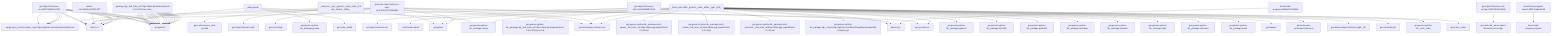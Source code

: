 graph TD
    app-mlperf-inference,d775cac873ee4231_(_reference,_rgat,_pytorch,_cuda,_valid,_r5.0-dev_default,_offline_) --> detect,os
    app-mlperf-inference,d775cac873ee4231_(_reference,_rgat,_pytorch,_cuda,_valid,_r5.0-dev_default,_offline_) --> get,sys-utils-cm
    app-mlperf-inference,d775cac873ee4231_(_reference,_rgat,_pytorch,_cuda,_valid,_r5.0-dev_default,_offline_) --> get,python
    get-mlperf-inference-src,4b57186581024797 --> detect,os
    get-mlperf-inference-src,4b57186581024797 --> get,python3
    get-mlperf-inference-src,4b57186581024797 --> get,git,repo,_branch.master,_repo.https://github.com/mlcommons/inference
    app-mlperf-inference,d775cac873ee4231_(_reference,_rgat,_pytorch,_cuda,_valid,_r5.0-dev_default,_offline_) --> get,mlcommons,inference,src
    get-mlperf-inference-src,4b57186581024797 --> detect,os
    get-mlperf-inference-src,4b57186581024797 --> get,python3
    get-mlperf-inference-src,4b57186581024797 --> get,git,repo,_branch.master,_repo.https://github.com/mlcommons/inference
    get-mlperf-inference-utils,e341e5f86d8342e5 --> get,mlperf,inference,src
    app-mlperf-inference,d775cac873ee4231_(_reference,_rgat,_pytorch,_cuda,_valid,_r5.0-dev_default,_offline_) --> get,mlperf,inference,utils
    get-cuda-devices,7a3ede4d3558427a_(_with-pycuda_) --> get,cuda,_toolkit
    get-cuda-devices,7a3ede4d3558427a_(_with-pycuda_) --> get,python3
    get-generic-python-lib,94b62a682bc44791_(_package.pycuda_) --> get,python3
    get-cuda-devices,7a3ede4d3558427a_(_with-pycuda_) --> get,generic-python-lib,_package.pycuda
    get-generic-python-lib,94b62a682bc44791_(_package.numpy_) --> get,python3
    get-cuda-devices,7a3ede4d3558427a_(_with-pycuda_) --> get,generic-python-lib,_package.numpy
    app-mlperf-inference,d775cac873ee4231_(_reference,_rgat,_pytorch,_cuda,_valid,_r5.0-dev_default,_offline_) --> get,cuda-devices,_with-pycuda
    app-mlperf-inference-mlcommons-python,ff149e9781fc4b65_(_batch_size.4096,_pytorch,_cuda,_offline,_rgat,_fp32_) --> detect,os
    detect-cpu,586c8a43320142f7 --> detect,os
    app-mlperf-inference-mlcommons-python,ff149e9781fc4b65_(_batch_size.4096,_pytorch,_cuda,_offline,_rgat,_fp32_) --> detect,cpu
    app-mlperf-inference-mlcommons-python,ff149e9781fc4b65_(_batch_size.4096,_pytorch,_cuda,_offline,_rgat,_fp32_) --> get,sys-utils-cm
    app-mlperf-inference-mlcommons-python,ff149e9781fc4b65_(_batch_size.4096,_pytorch,_cuda,_offline,_rgat,_fp32_) --> get,python
    app-mlperf-inference-mlcommons-python,ff149e9781fc4b65_(_batch_size.4096,_pytorch,_cuda,_offline,_rgat,_fp32_) --> get,cuda,_cudnn
    get-generic-python-lib,94b62a682bc44791_(_torch_cuda_) --> get,python3
    app-mlperf-inference-mlcommons-python,ff149e9781fc4b65_(_batch_size.4096,_pytorch,_cuda,_offline,_rgat,_fp32_) --> get,generic-python-lib,_torch_cuda
    app-mlperf-inference-mlcommons-python,ff149e9781fc4b65_(_batch_size.4096,_pytorch,_cuda,_offline,_rgat,_fp32_) --> get,ml-model,rgat
    app-mlperf-inference-mlcommons-python,ff149e9781fc4b65_(_batch_size.4096,_pytorch,_cuda,_offline,_rgat,_fp32_) --> get,dataset,mlperf,inference,igbh,_full
    generate-mlperf-inference-user-conf,3af4475745964b93 --> detect,os
    detect-cpu,586c8a43320142f7 --> detect,os
    generate-mlperf-inference-user-conf,3af4475745964b93 --> detect,cpu
    generate-mlperf-inference-user-conf,3af4475745964b93 --> get,python
    get-mlperf-inference-src,4b57186581024797 --> detect,os
    get-mlperf-inference-src,4b57186581024797 --> get,python3
    get-mlperf-inference-src,4b57186581024797 --> get,git,repo,_branch.master,_repo.https://github.com/mlcommons/inference
    generate-mlperf-inference-user-conf,3af4475745964b93 --> get,mlcommons,inference,src
    get-mlperf-inference-sut-configs,c2fbf72009e2445b --> get,cache,dir,_name.mlperf-inference-sut-configs
    generate-mlperf-inference-user-conf,3af4475745964b93 --> get,sut,configs
    app-mlperf-inference-mlcommons-python,ff149e9781fc4b65_(_batch_size.4096,_pytorch,_cuda,_offline,_rgat,_fp32_) --> generate,user-conf,mlperf,inference
    app-mlperf-inference-mlcommons-python,ff149e9781fc4b65_(_batch_size.4096,_pytorch,_cuda,_offline,_rgat,_fp32_) --> get,loadgen
    get-mlperf-inference-src,4b57186581024797 --> detect,os
    get-mlperf-inference-src,4b57186581024797 --> get,python3
    get-mlperf-inference-src,4b57186581024797 --> get,git,repo,_branch.master,_repo.https://github.com/mlcommons/inference
    app-mlperf-inference-mlcommons-python,ff149e9781fc4b65_(_batch_size.4096,_pytorch,_cuda,_offline,_rgat,_fp32_) --> get,mlcommons,inference,src
    app-mlperf-inference-mlcommons-python,ff149e9781fc4b65_(_batch_size.4096,_pytorch,_cuda,_offline,_rgat,_fp32_) --> get,mlcommons,inference,src
    get-generic-python-lib,94b62a682bc44791_(_package.psutil_) --> get,python3
    app-mlperf-inference-mlcommons-python,ff149e9781fc4b65_(_batch_size.4096,_pytorch,_cuda,_offline,_rgat,_fp32_) --> get,generic-python-lib,_package.psutil
    get-generic-python-lib,94b62a682bc44791_(_package.colorama_) --> get,python3
    app-mlperf-inference-mlcommons-python,ff149e9781fc4b65_(_batch_size.4096,_pytorch,_cuda,_offline,_rgat,_fp32_) --> get,generic-python-lib,_package.colorama
    get-generic-python-lib,94b62a682bc44791_(_package.tqdm_) --> get,python3
    app-mlperf-inference-mlcommons-python,ff149e9781fc4b65_(_batch_size.4096,_pytorch,_cuda,_offline,_rgat,_fp32_) --> get,generic-python-lib,_package.tqdm
    get-generic-python-lib,94b62a682bc44791_(_package.requests_) --> get,python3
    app-mlperf-inference-mlcommons-python,ff149e9781fc4b65_(_batch_size.4096,_pytorch,_cuda,_offline,_rgat,_fp32_) --> get,generic-python-lib,_package.requests
    get-generic-python-lib,94b62a682bc44791_(_package.torchdata_) --> get,python3
    app-mlperf-inference-mlcommons-python,ff149e9781fc4b65_(_batch_size.4096,_pytorch,_cuda,_offline,_rgat,_fp32_) --> get,generic-python-lib,_package.torchdata
    get-generic-python-lib,94b62a682bc44791_(_package.pybind11_) --> get,python3
    app-mlperf-inference-mlcommons-python,ff149e9781fc4b65_(_batch_size.4096,_pytorch,_cuda,_offline,_rgat,_fp32_) --> get,generic-python-lib,_package.pybind11
    get-generic-python-lib,94b62a682bc44791_(_package.PyYAML_) --> get,python3
    app-mlperf-inference-mlcommons-python,ff149e9781fc4b65_(_batch_size.4096,_pytorch,_cuda,_offline,_rgat,_fp32_) --> get,generic-python-lib,_package.PyYAML
    get-generic-python-lib,94b62a682bc44791_(_package.numpy_) --> get,python3
    app-mlperf-inference-mlcommons-python,ff149e9781fc4b65_(_batch_size.4096,_pytorch,_cuda,_offline,_rgat,_fp32_) --> get,generic-python-lib,_package.numpy
    get-generic-python-lib,94b62a682bc44791_(_package.pydantic_) --> get,python3
    app-mlperf-inference-mlcommons-python,ff149e9781fc4b65_(_batch_size.4096,_pytorch,_cuda,_offline,_rgat,_fp32_) --> get,generic-python-lib,_package.pydantic
    get-generic-python-lib,94b62a682bc44791_(_package.igb,_url.git+https://github.com/IllinoisGraphBenchmark/IGB-Datasets.git_) --> get,python3
    app-mlperf-inference-mlcommons-python,ff149e9781fc4b65_(_batch_size.4096,_pytorch,_cuda,_offline,_rgat,_fp32_) --> get,generic-python-lib,_package.igb,_url.git+https://github.com/IllinoisGraphBenchmark/IGB-Datasets.git
    get-generic-python-lib,94b62a682bc44791_(_package.torch-geometric,_find_links_url.https://data.pyg.org/whl/torch-2.4.0.html_) --> get,python3
    app-mlperf-inference-mlcommons-python,ff149e9781fc4b65_(_batch_size.4096,_pytorch,_cuda,_offline,_rgat,_fp32_) --> get,generic-python-lib,_package.torch-geometric,_find_links_url.https://data.pyg.org/whl/torch-2.4.0.html
    get-generic-python-lib,94b62a682bc44791_(_package.torch-scatter,_find_links_url.https://data.pyg.org/whl/torch-2.4.0.html_) --> get,python3
    app-mlperf-inference-mlcommons-python,ff149e9781fc4b65_(_batch_size.4096,_pytorch,_cuda,_offline,_rgat,_fp32_) --> get,generic-python-lib,_package.torch-scatter,_find_links_url.https://data.pyg.org/whl/torch-2.4.0.html
    get-generic-python-lib,94b62a682bc44791_(_package.torch-sparse,_find_links_url.https://data.pyg.org/whl/torch-2.4.0.html_) --> get,python3
    app-mlperf-inference-mlcommons-python,ff149e9781fc4b65_(_batch_size.4096,_pytorch,_cuda,_offline,_rgat,_fp32_) --> get,generic-python-lib,_package.torch-sparse,_find_links_url.https://data.pyg.org/whl/torch-2.4.0.html
    get-generic-python-lib,94b62a682bc44791_(_package.dgl,_find_links_url.https://data.dgl.ai/wheels/torch-2.4/cu121/repo.html_) --> get,python3
    app-mlperf-inference-mlcommons-python,ff149e9781fc4b65_(_batch_size.4096,_pytorch,_cuda,_offline,_rgat,_fp32_) --> get,generic-python-lib,_package.dgl,_find_links_url.https://data.dgl.ai/wheels/torch-2.4/cu121/repo.html
    detect-cpu,586c8a43320142f7 --> detect,os
    benchmark-program,19f369ef47084895 --> detect,cpu
    benchmark-program-mlperf,cfff0132a8aa4018 --> benchmark-program,program
    app-mlperf-inference-mlcommons-python,ff149e9781fc4b65_(_batch_size.4096,_pytorch,_cuda,_offline,_rgat,_fp32_) --> benchmark-mlperf